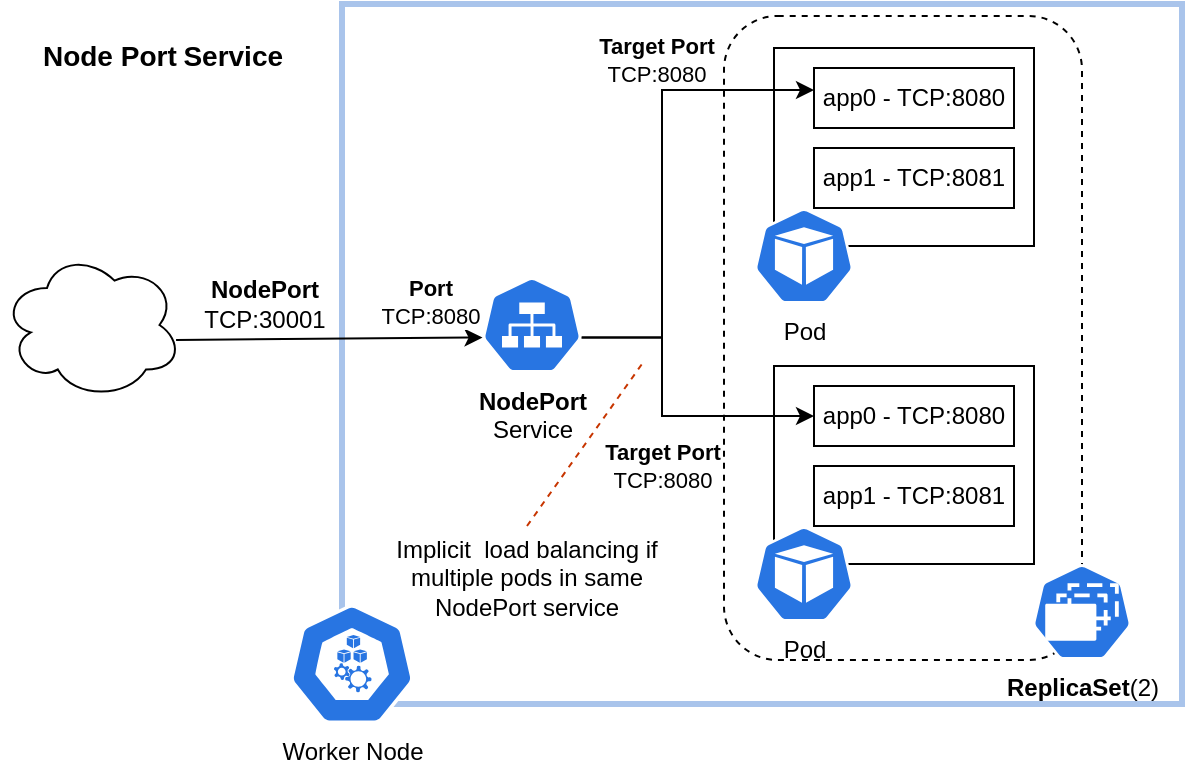 <mxfile version="22.1.4" type="device">
  <diagram name="Page-1" id="aEuZ9EykLLD2abZ2Jvfi">
    <mxGraphModel dx="962" dy="686" grid="1" gridSize="10" guides="1" tooltips="1" connect="1" arrows="1" fold="1" page="1" pageScale="1" pageWidth="850" pageHeight="1100" math="0" shadow="0">
      <root>
        <mxCell id="0" />
        <mxCell id="1" parent="0" />
        <mxCell id="eYETK35TRwBNJEZbBF9O-1" value="" style="rounded=0;whiteSpace=wrap;html=1;strokeWidth=3;strokeColor=#A9C4EB;" parent="1" vertex="1">
          <mxGeometry x="180" y="9" width="420" height="350" as="geometry" />
        </mxCell>
        <mxCell id="krOIjMiZ6l5YY5Pd5zOb-6" value="" style="rounded=1;whiteSpace=wrap;html=1;fillColor=none;dashed=1;strokeColor=#000000;" vertex="1" parent="1">
          <mxGeometry x="371" y="15" width="179" height="322" as="geometry" />
        </mxCell>
        <mxCell id="eYETK35TRwBNJEZbBF9O-3" value="Worker Node" style="sketch=0;html=1;dashed=0;whitespace=wrap;fillColor=#2875E2;strokeColor=#ffffff;points=[[0.005,0.63,0],[0.1,0.2,0],[0.9,0.2,0],[0.5,0,0],[0.995,0.63,0],[0.72,0.99,0],[0.5,1,0],[0.28,0.99,0]];verticalLabelPosition=bottom;align=center;verticalAlign=top;shape=mxgraph.kubernetes.icon;prIcon=node" parent="1" vertex="1">
          <mxGeometry x="150" y="309" width="70" height="60" as="geometry" />
        </mxCell>
        <mxCell id="eYETK35TRwBNJEZbBF9O-5" value="" style="rounded=0;whiteSpace=wrap;html=1;" parent="1" vertex="1">
          <mxGeometry x="396" y="31" width="130" height="99" as="geometry" />
        </mxCell>
        <mxCell id="eYETK35TRwBNJEZbBF9O-4" value="Pod" style="sketch=0;html=1;dashed=0;whitespace=wrap;fillColor=#2875E2;strokeColor=#ffffff;points=[[0.005,0.63,0],[0.1,0.2,0],[0.9,0.2,0],[0.5,0,0],[0.995,0.63,0],[0.72,0.99,0],[0.5,1,0],[0.28,0.99,0]];verticalLabelPosition=bottom;align=center;verticalAlign=top;shape=mxgraph.kubernetes.icon;prIcon=pod" parent="1" vertex="1">
          <mxGeometry x="386" y="111" width="50" height="48" as="geometry" />
        </mxCell>
        <mxCell id="eYETK35TRwBNJEZbBF9O-7" value="app0 - TCP:8080" style="rounded=0;whiteSpace=wrap;html=1;" parent="1" vertex="1">
          <mxGeometry x="416" y="41" width="100" height="30" as="geometry" />
        </mxCell>
        <mxCell id="eYETK35TRwBNJEZbBF9O-8" value="app1 - TCP:8081" style="rounded=0;whiteSpace=wrap;html=1;" parent="1" vertex="1">
          <mxGeometry x="416" y="81" width="100" height="30" as="geometry" />
        </mxCell>
        <mxCell id="eYETK35TRwBNJEZbBF9O-11" style="edgeStyle=orthogonalEdgeStyle;rounded=0;orthogonalLoop=1;jettySize=auto;html=1;exitX=0.995;exitY=0.63;exitDx=0;exitDy=0;exitPerimeter=0;" parent="1" source="eYETK35TRwBNJEZbBF9O-9" edge="1">
          <mxGeometry relative="1" as="geometry">
            <mxPoint x="416" y="52" as="targetPoint" />
            <Array as="points">
              <mxPoint x="340" y="176" />
              <mxPoint x="340" y="52" />
            </Array>
          </mxGeometry>
        </mxCell>
        <mxCell id="eYETK35TRwBNJEZbBF9O-12" value="&lt;b&gt;Target Port&lt;/b&gt;&lt;br&gt;TCP:8080" style="edgeLabel;html=1;align=center;verticalAlign=middle;resizable=0;points=[];" parent="eYETK35TRwBNJEZbBF9O-11" vertex="1" connectable="0">
          <mxGeometry x="0.498" y="2" relative="1" as="geometry">
            <mxPoint x="-19" y="-13" as="offset" />
          </mxGeometry>
        </mxCell>
        <mxCell id="krOIjMiZ6l5YY5Pd5zOb-10" style="edgeStyle=orthogonalEdgeStyle;rounded=0;orthogonalLoop=1;jettySize=auto;html=1;exitX=0.995;exitY=0.63;exitDx=0;exitDy=0;exitPerimeter=0;entryX=0;entryY=0.5;entryDx=0;entryDy=0;" edge="1" parent="1" source="eYETK35TRwBNJEZbBF9O-9" target="krOIjMiZ6l5YY5Pd5zOb-4">
          <mxGeometry relative="1" as="geometry">
            <Array as="points">
              <mxPoint x="340" y="176" />
              <mxPoint x="340" y="215" />
            </Array>
          </mxGeometry>
        </mxCell>
        <mxCell id="eYETK35TRwBNJEZbBF9O-9" value="&lt;b&gt;NodePort&lt;/b&gt;&lt;br&gt;Service" style="sketch=0;html=1;dashed=0;whitespace=wrap;fillColor=#2875E2;strokeColor=#ffffff;points=[[0.005,0.63,0],[0.1,0.2,0],[0.9,0.2,0],[0.5,0,0],[0.995,0.63,0],[0.72,0.99,0],[0.5,1,0],[0.28,0.99,0]];verticalLabelPosition=bottom;align=center;verticalAlign=top;shape=mxgraph.kubernetes.icon;prIcon=svc" parent="1" vertex="1">
          <mxGeometry x="250" y="145.5" width="50" height="48" as="geometry" />
        </mxCell>
        <mxCell id="eYETK35TRwBNJEZbBF9O-16" value="" style="endArrow=classic;html=1;rounded=0;entryX=0.005;entryY=0.63;entryDx=0;entryDy=0;entryPerimeter=0;exitX=0.967;exitY=0.601;exitDx=0;exitDy=0;exitPerimeter=0;" parent="1" source="eYETK35TRwBNJEZbBF9O-18" target="eYETK35TRwBNJEZbBF9O-9" edge="1">
          <mxGeometry width="50" height="50" relative="1" as="geometry">
            <mxPoint x="140" y="176" as="sourcePoint" />
            <mxPoint x="170" y="159" as="targetPoint" />
          </mxGeometry>
        </mxCell>
        <mxCell id="eYETK35TRwBNJEZbBF9O-17" value="&lt;b&gt;Port&lt;/b&gt;&lt;br&gt;TCP:8080" style="edgeLabel;html=1;align=center;verticalAlign=middle;resizable=0;points=[];" parent="eYETK35TRwBNJEZbBF9O-16" vertex="1" connectable="0">
          <mxGeometry x="0.143" y="3" relative="1" as="geometry">
            <mxPoint x="39" y="-16" as="offset" />
          </mxGeometry>
        </mxCell>
        <mxCell id="eYETK35TRwBNJEZbBF9O-18" value="" style="ellipse;shape=cloud;whiteSpace=wrap;html=1;" parent="1" vertex="1">
          <mxGeometry x="10" y="132.5" width="90" height="74" as="geometry" />
        </mxCell>
        <mxCell id="eYETK35TRwBNJEZbBF9O-19" value="&lt;b&gt;NodePort&lt;/b&gt;&lt;br&gt;TCP:30001" style="text;html=1;align=center;verticalAlign=middle;resizable=0;points=[];autosize=1;strokeColor=none;fillColor=none;" parent="1" vertex="1">
          <mxGeometry x="101" y="138.5" width="80" height="40" as="geometry" />
        </mxCell>
        <mxCell id="eYETK35TRwBNJEZbBF9O-20" value="&lt;b&gt;&lt;font style=&quot;font-size: 14px;&quot;&gt;Node Port&lt;/font&gt;&lt;/b&gt; &lt;b&gt;&lt;font style=&quot;font-size: 14px;&quot;&gt;Service&lt;/font&gt;&lt;/b&gt;" style="text;html=1;align=center;verticalAlign=middle;resizable=0;points=[];autosize=1;strokeColor=none;fillColor=none;" parent="1" vertex="1">
          <mxGeometry x="20" y="20" width="140" height="30" as="geometry" />
        </mxCell>
        <mxCell id="krOIjMiZ6l5YY5Pd5zOb-2" value="" style="rounded=0;whiteSpace=wrap;html=1;fillColor=none;" vertex="1" parent="1">
          <mxGeometry x="396" y="190" width="130" height="99" as="geometry" />
        </mxCell>
        <mxCell id="krOIjMiZ6l5YY5Pd5zOb-3" value="Pod" style="sketch=0;html=1;dashed=0;whitespace=wrap;fillColor=#2875E2;strokeColor=#ffffff;points=[[0.005,0.63,0],[0.1,0.2,0],[0.9,0.2,0],[0.5,0,0],[0.995,0.63,0],[0.72,0.99,0],[0.5,1,0],[0.28,0.99,0]];verticalLabelPosition=bottom;align=center;verticalAlign=top;shape=mxgraph.kubernetes.icon;prIcon=pod" vertex="1" parent="1">
          <mxGeometry x="386" y="270" width="50" height="48" as="geometry" />
        </mxCell>
        <mxCell id="krOIjMiZ6l5YY5Pd5zOb-4" value="app0 - TCP:8080" style="rounded=0;whiteSpace=wrap;html=1;" vertex="1" parent="1">
          <mxGeometry x="416" y="200" width="100" height="30" as="geometry" />
        </mxCell>
        <mxCell id="krOIjMiZ6l5YY5Pd5zOb-5" value="app1 - TCP:8081" style="rounded=0;whiteSpace=wrap;html=1;" vertex="1" parent="1">
          <mxGeometry x="416" y="240" width="100" height="30" as="geometry" />
        </mxCell>
        <mxCell id="krOIjMiZ6l5YY5Pd5zOb-1" value="&lt;b&gt;ReplicaSet&lt;/b&gt;(2)" style="sketch=0;html=1;dashed=0;whitespace=wrap;fillColor=#2875E2;strokeColor=#ffffff;points=[[0.005,0.63,0],[0.1,0.2,0],[0.9,0.2,0],[0.5,0,0],[0.995,0.63,0],[0.72,0.99,0],[0.5,1,0],[0.28,0.99,0]];verticalLabelPosition=bottom;align=center;verticalAlign=top;shape=mxgraph.kubernetes.icon;prIcon=rs" vertex="1" parent="1">
          <mxGeometry x="510" y="289" width="80" height="48" as="geometry" />
        </mxCell>
        <mxCell id="krOIjMiZ6l5YY5Pd5zOb-11" value="&lt;b&gt;Target Port&lt;/b&gt;&lt;br&gt;TCP:8080" style="edgeLabel;html=1;align=center;verticalAlign=middle;resizable=0;points=[];" vertex="1" connectable="0" parent="1">
          <mxGeometry x="340.0" y="240" as="geometry" />
        </mxCell>
        <mxCell id="krOIjMiZ6l5YY5Pd5zOb-13" style="rounded=0;orthogonalLoop=1;jettySize=auto;html=1;endArrow=none;endFill=0;dashed=1;strokeColor=#C73500;fillColor=#fa6800;exitX=0.5;exitY=0;exitDx=0;exitDy=0;" edge="1" parent="1" source="krOIjMiZ6l5YY5Pd5zOb-12">
          <mxGeometry relative="1" as="geometry">
            <mxPoint x="330" y="189" as="targetPoint" />
          </mxGeometry>
        </mxCell>
        <mxCell id="krOIjMiZ6l5YY5Pd5zOb-12" value="Implicit&amp;nbsp; load balancing if multiple pods in same NodePort service" style="text;html=1;strokeColor=none;fillColor=none;align=center;verticalAlign=middle;whiteSpace=wrap;rounded=0;" vertex="1" parent="1">
          <mxGeometry x="205" y="270" width="135" height="51" as="geometry" />
        </mxCell>
      </root>
    </mxGraphModel>
  </diagram>
</mxfile>
